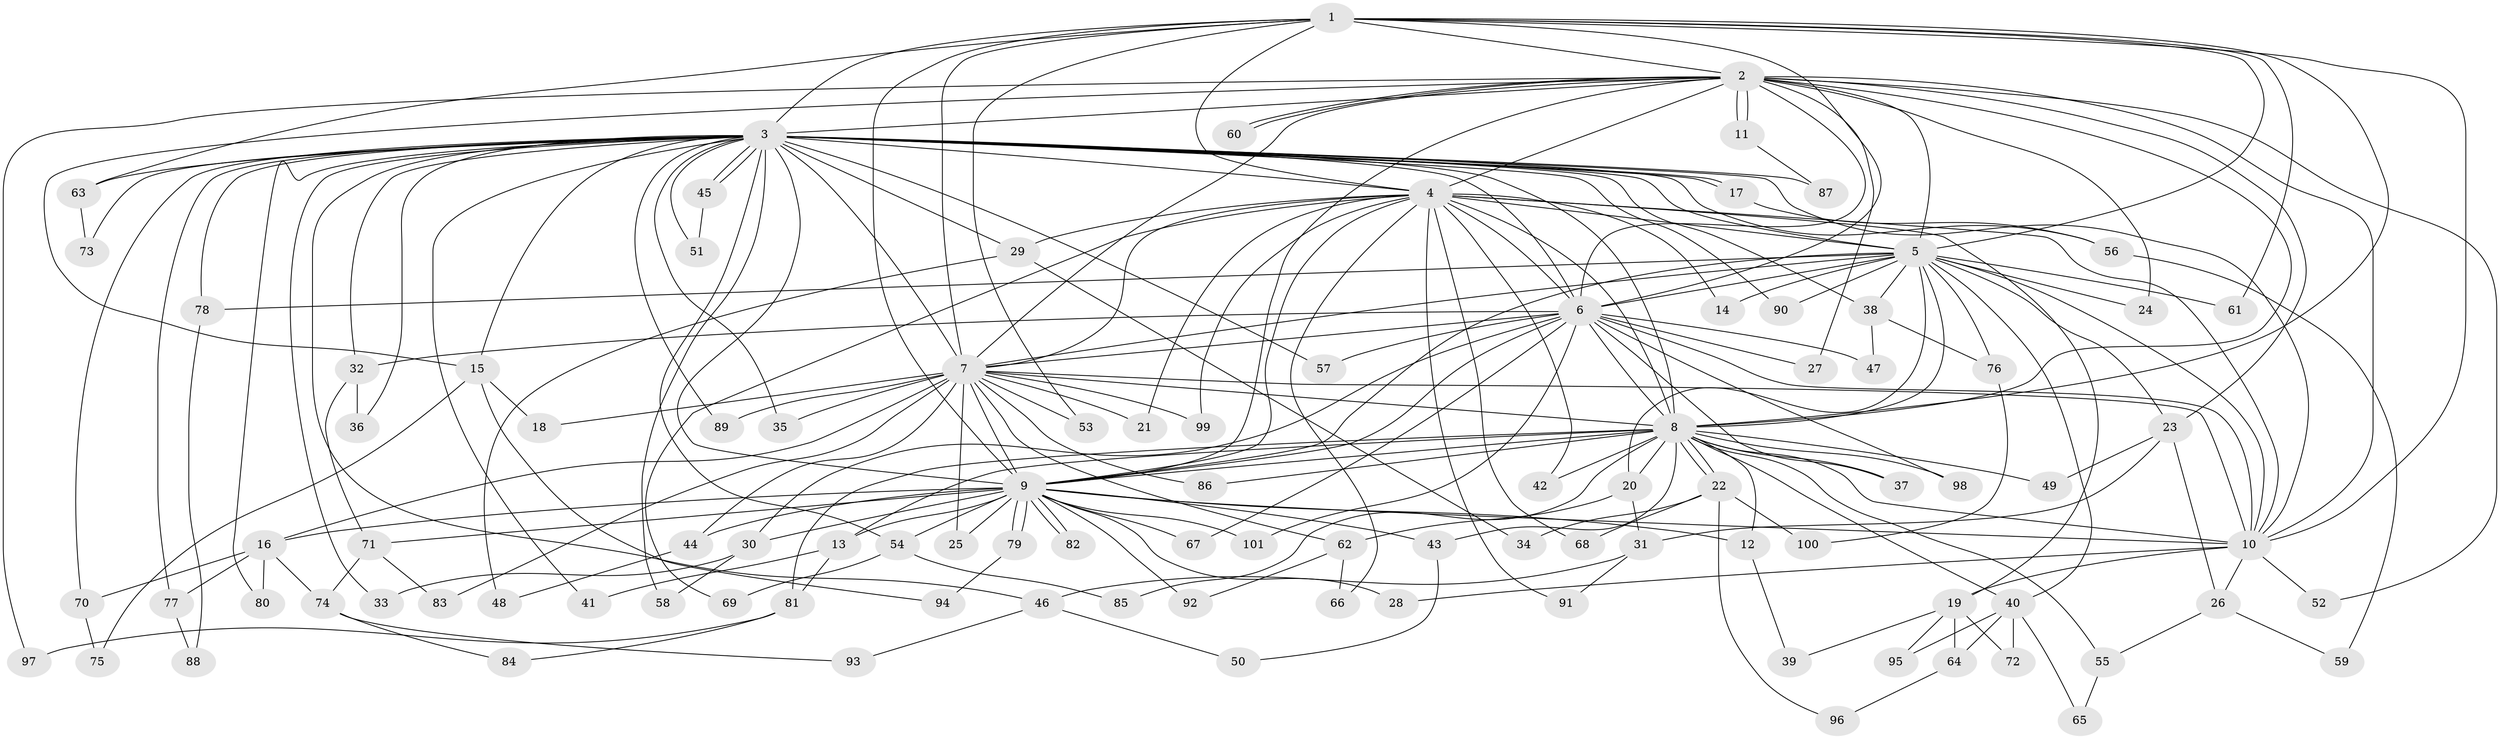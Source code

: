 // coarse degree distribution, {18: 0.0273972602739726, 32: 0.0136986301369863, 20: 0.0136986301369863, 26: 0.0136986301369863, 16: 0.0136986301369863, 23: 0.0136986301369863, 12: 0.0136986301369863, 2: 0.4931506849315068, 4: 0.1643835616438356, 5: 0.0547945205479452, 3: 0.1643835616438356, 1: 0.0136986301369863}
// Generated by graph-tools (version 1.1) at 2025/23/03/03/25 07:23:37]
// undirected, 101 vertices, 227 edges
graph export_dot {
graph [start="1"]
  node [color=gray90,style=filled];
  1;
  2;
  3;
  4;
  5;
  6;
  7;
  8;
  9;
  10;
  11;
  12;
  13;
  14;
  15;
  16;
  17;
  18;
  19;
  20;
  21;
  22;
  23;
  24;
  25;
  26;
  27;
  28;
  29;
  30;
  31;
  32;
  33;
  34;
  35;
  36;
  37;
  38;
  39;
  40;
  41;
  42;
  43;
  44;
  45;
  46;
  47;
  48;
  49;
  50;
  51;
  52;
  53;
  54;
  55;
  56;
  57;
  58;
  59;
  60;
  61;
  62;
  63;
  64;
  65;
  66;
  67;
  68;
  69;
  70;
  71;
  72;
  73;
  74;
  75;
  76;
  77;
  78;
  79;
  80;
  81;
  82;
  83;
  84;
  85;
  86;
  87;
  88;
  89;
  90;
  91;
  92;
  93;
  94;
  95;
  96;
  97;
  98;
  99;
  100;
  101;
  1 -- 2;
  1 -- 3;
  1 -- 4;
  1 -- 5;
  1 -- 6;
  1 -- 7;
  1 -- 8;
  1 -- 9;
  1 -- 10;
  1 -- 53;
  1 -- 61;
  1 -- 63;
  2 -- 3;
  2 -- 4;
  2 -- 5;
  2 -- 6;
  2 -- 7;
  2 -- 8;
  2 -- 9;
  2 -- 10;
  2 -- 11;
  2 -- 11;
  2 -- 15;
  2 -- 23;
  2 -- 24;
  2 -- 27;
  2 -- 52;
  2 -- 60;
  2 -- 60;
  2 -- 97;
  3 -- 4;
  3 -- 5;
  3 -- 6;
  3 -- 7;
  3 -- 8;
  3 -- 9;
  3 -- 10;
  3 -- 15;
  3 -- 17;
  3 -- 17;
  3 -- 29;
  3 -- 32;
  3 -- 33;
  3 -- 35;
  3 -- 36;
  3 -- 38;
  3 -- 41;
  3 -- 45;
  3 -- 45;
  3 -- 46;
  3 -- 51;
  3 -- 54;
  3 -- 56;
  3 -- 57;
  3 -- 58;
  3 -- 63;
  3 -- 70;
  3 -- 73;
  3 -- 77;
  3 -- 78;
  3 -- 80;
  3 -- 87;
  3 -- 89;
  3 -- 90;
  4 -- 5;
  4 -- 6;
  4 -- 7;
  4 -- 8;
  4 -- 9;
  4 -- 10;
  4 -- 14;
  4 -- 19;
  4 -- 21;
  4 -- 29;
  4 -- 42;
  4 -- 66;
  4 -- 68;
  4 -- 69;
  4 -- 91;
  4 -- 99;
  5 -- 6;
  5 -- 7;
  5 -- 8;
  5 -- 9;
  5 -- 10;
  5 -- 14;
  5 -- 20;
  5 -- 23;
  5 -- 24;
  5 -- 38;
  5 -- 40;
  5 -- 61;
  5 -- 76;
  5 -- 78;
  5 -- 90;
  6 -- 7;
  6 -- 8;
  6 -- 9;
  6 -- 10;
  6 -- 27;
  6 -- 30;
  6 -- 32;
  6 -- 37;
  6 -- 47;
  6 -- 57;
  6 -- 67;
  6 -- 98;
  6 -- 101;
  7 -- 8;
  7 -- 9;
  7 -- 10;
  7 -- 16;
  7 -- 18;
  7 -- 21;
  7 -- 25;
  7 -- 35;
  7 -- 44;
  7 -- 53;
  7 -- 62;
  7 -- 83;
  7 -- 86;
  7 -- 89;
  7 -- 99;
  8 -- 9;
  8 -- 10;
  8 -- 12;
  8 -- 13;
  8 -- 20;
  8 -- 22;
  8 -- 22;
  8 -- 37;
  8 -- 40;
  8 -- 42;
  8 -- 43;
  8 -- 49;
  8 -- 55;
  8 -- 81;
  8 -- 85;
  8 -- 86;
  8 -- 98;
  9 -- 10;
  9 -- 12;
  9 -- 13;
  9 -- 16;
  9 -- 25;
  9 -- 28;
  9 -- 30;
  9 -- 43;
  9 -- 44;
  9 -- 54;
  9 -- 67;
  9 -- 71;
  9 -- 79;
  9 -- 79;
  9 -- 82;
  9 -- 82;
  9 -- 92;
  9 -- 101;
  10 -- 19;
  10 -- 26;
  10 -- 28;
  10 -- 52;
  11 -- 87;
  12 -- 39;
  13 -- 41;
  13 -- 81;
  15 -- 18;
  15 -- 75;
  15 -- 94;
  16 -- 70;
  16 -- 74;
  16 -- 77;
  16 -- 80;
  17 -- 56;
  19 -- 39;
  19 -- 64;
  19 -- 72;
  19 -- 95;
  20 -- 31;
  20 -- 62;
  22 -- 34;
  22 -- 68;
  22 -- 96;
  22 -- 100;
  23 -- 26;
  23 -- 31;
  23 -- 49;
  26 -- 55;
  26 -- 59;
  29 -- 34;
  29 -- 48;
  30 -- 33;
  30 -- 58;
  31 -- 46;
  31 -- 91;
  32 -- 36;
  32 -- 71;
  38 -- 47;
  38 -- 76;
  40 -- 64;
  40 -- 65;
  40 -- 72;
  40 -- 95;
  43 -- 50;
  44 -- 48;
  45 -- 51;
  46 -- 50;
  46 -- 93;
  54 -- 69;
  54 -- 85;
  55 -- 65;
  56 -- 59;
  62 -- 66;
  62 -- 92;
  63 -- 73;
  64 -- 96;
  70 -- 75;
  71 -- 74;
  71 -- 83;
  74 -- 84;
  74 -- 93;
  76 -- 100;
  77 -- 88;
  78 -- 88;
  79 -- 94;
  81 -- 84;
  81 -- 97;
}
